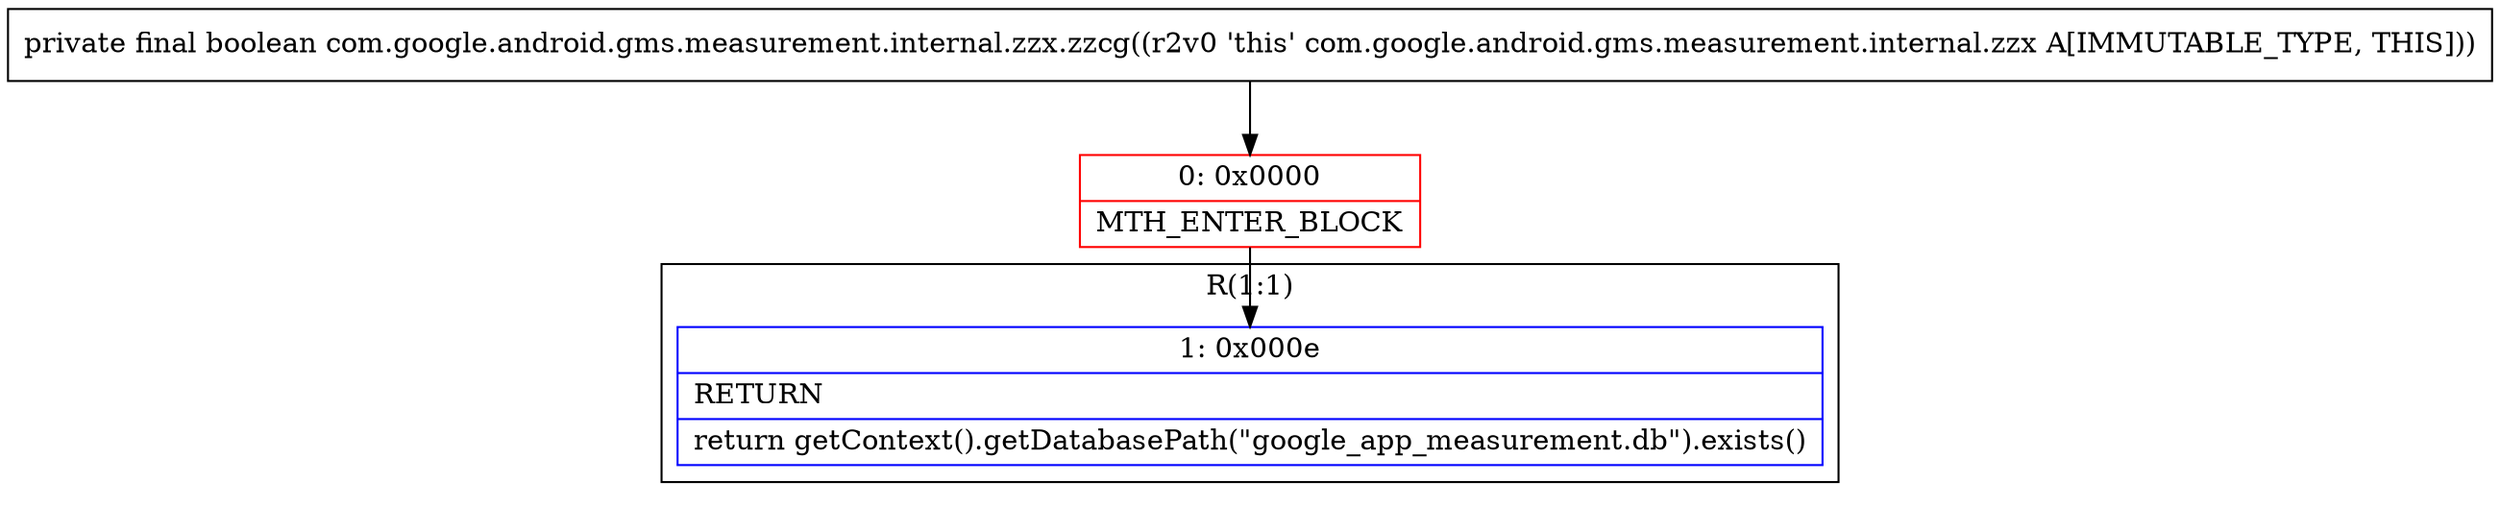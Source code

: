 digraph "CFG forcom.google.android.gms.measurement.internal.zzx.zzcg()Z" {
subgraph cluster_Region_2041977440 {
label = "R(1:1)";
node [shape=record,color=blue];
Node_1 [shape=record,label="{1\:\ 0x000e|RETURN\l|return getContext().getDatabasePath(\"google_app_measurement.db\").exists()\l}"];
}
Node_0 [shape=record,color=red,label="{0\:\ 0x0000|MTH_ENTER_BLOCK\l}"];
MethodNode[shape=record,label="{private final boolean com.google.android.gms.measurement.internal.zzx.zzcg((r2v0 'this' com.google.android.gms.measurement.internal.zzx A[IMMUTABLE_TYPE, THIS])) }"];
MethodNode -> Node_0;
Node_0 -> Node_1;
}

